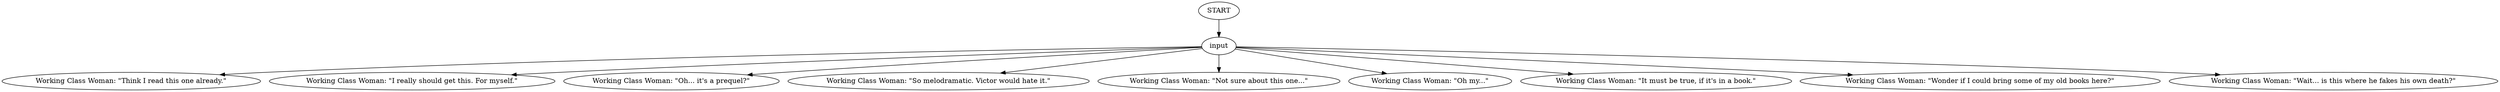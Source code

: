 # PLAZA / WORKING CLASS WOMAN barks
# What it says on the box.
# ==================================================
digraph G {
	  0 [label="START"];
	  1 [label="input"];
	  2 [label="Working Class Woman: \"Think I read this one already.\""];
	  3 [label="Working Class Woman: \"I really should get this. For myself.\""];
	  4 [label="Working Class Woman: \"Oh... it's a prequel?\""];
	  5 [label="Working Class Woman: \"So melodramatic. Victor would hate it.\""];
	  6 [label="Working Class Woman: \"Not sure about this one...\""];
	  7 [label="Working Class Woman: \"Oh my...\""];
	  8 [label="Working Class Woman: \"It must be true, if it's in a book.\""];
	  10 [label="Working Class Woman: \"Wonder if I could bring some of my old books here?\""];
	  11 [label="Working Class Woman: \"Wait... is this where he fakes his own death?\""];
	  0 -> 1
	  1 -> 2
	  1 -> 3
	  1 -> 4
	  1 -> 5
	  1 -> 6
	  1 -> 7
	  1 -> 8
	  1 -> 10
	  1 -> 11
}

